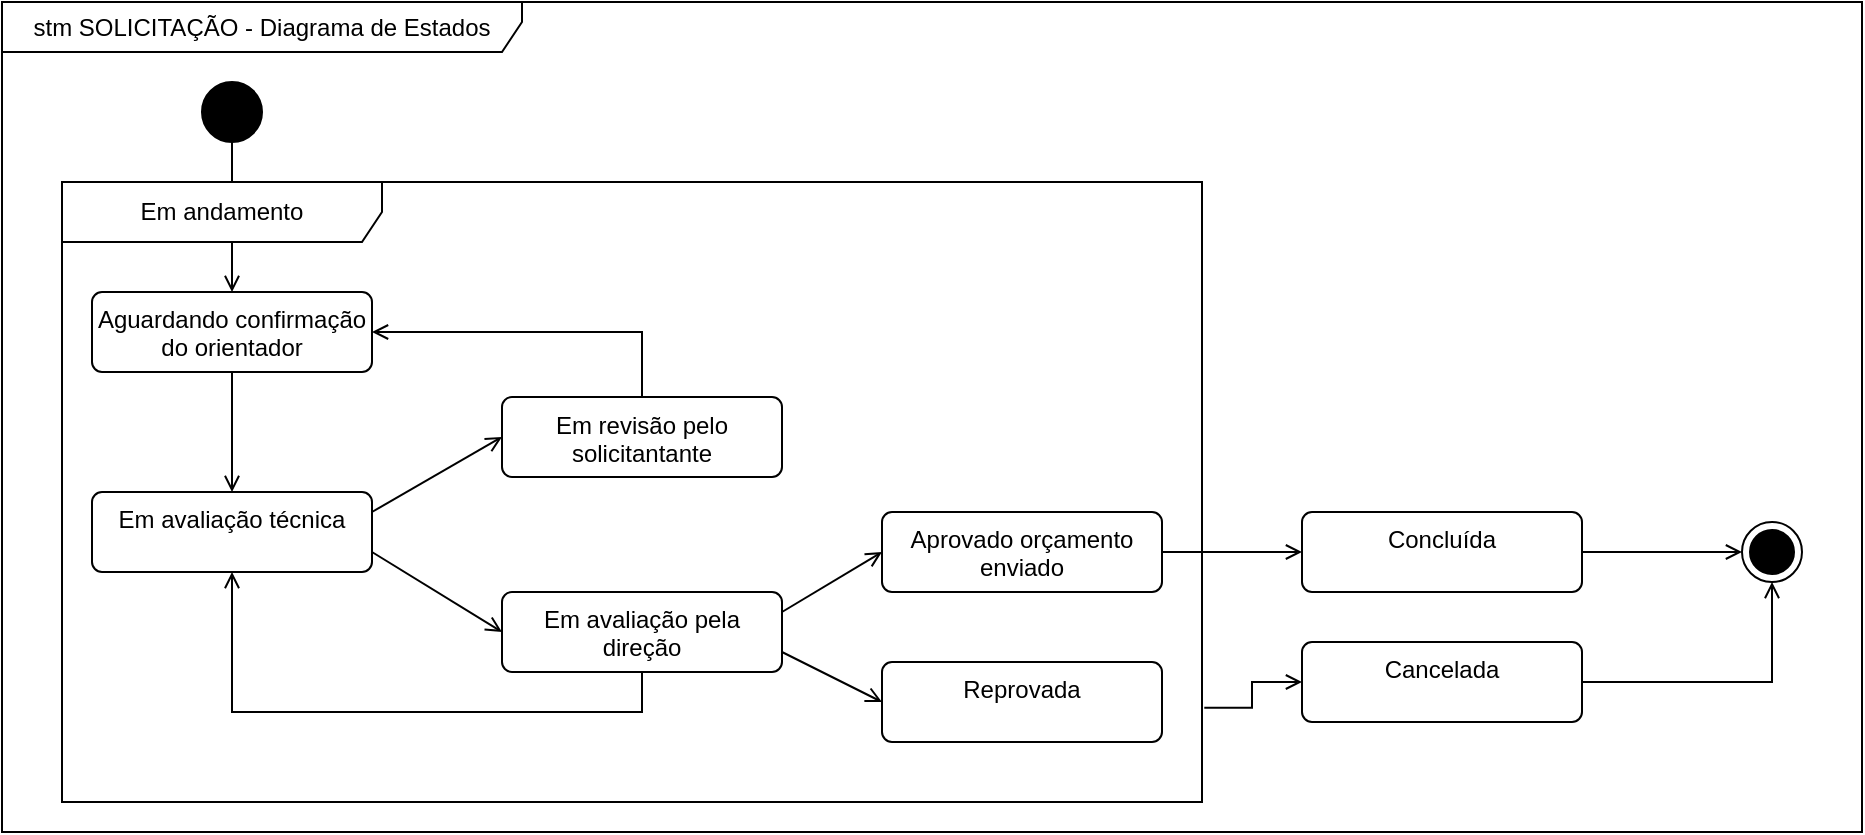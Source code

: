 <mxfile version="26.2.15">
  <diagram name="Página-1" id="T-kE6N22ADqD35Iw9dVv">
    <mxGraphModel dx="1426" dy="841" grid="1" gridSize="10" guides="1" tooltips="1" connect="1" arrows="1" fold="1" page="1" pageScale="1" pageWidth="1169" pageHeight="827" math="0" shadow="0">
      <root>
        <mxCell id="0" />
        <mxCell id="1" parent="0" />
        <mxCell id="XleyZmJoq9TdAEyXcStz-4" value="stm SOLICITAÇÃO - Diagrama de Estados" style="shape=umlFrame;whiteSpace=wrap;html=1;pointerEvents=0;recursiveResize=0;container=1;collapsible=0;width=260;height=25;" vertex="1" parent="1">
          <mxGeometry x="30" y="30" width="930" height="415" as="geometry" />
        </mxCell>
        <mxCell id="XleyZmJoq9TdAEyXcStz-6" style="edgeStyle=orthogonalEdgeStyle;rounded=0;orthogonalLoop=1;jettySize=auto;html=1;exitX=0.5;exitY=1;exitDx=0;exitDy=0;entryX=0.5;entryY=0;entryDx=0;entryDy=0;endArrow=open;endFill=0;" edge="1" parent="XleyZmJoq9TdAEyXcStz-4" source="XleyZmJoq9TdAEyXcStz-2" target="XleyZmJoq9TdAEyXcStz-5">
          <mxGeometry relative="1" as="geometry" />
        </mxCell>
        <mxCell id="XleyZmJoq9TdAEyXcStz-2" value="" style="ellipse;fillColor=strokeColor;html=1;" vertex="1" parent="XleyZmJoq9TdAEyXcStz-4">
          <mxGeometry x="100" y="40" width="30" height="30" as="geometry" />
        </mxCell>
        <mxCell id="XleyZmJoq9TdAEyXcStz-8" style="edgeStyle=orthogonalEdgeStyle;rounded=0;orthogonalLoop=1;jettySize=auto;html=1;exitX=0.5;exitY=1;exitDx=0;exitDy=0;entryX=0.5;entryY=0;entryDx=0;entryDy=0;endArrow=open;endFill=0;" edge="1" parent="XleyZmJoq9TdAEyXcStz-4" source="XleyZmJoq9TdAEyXcStz-5" target="XleyZmJoq9TdAEyXcStz-7">
          <mxGeometry relative="1" as="geometry" />
        </mxCell>
        <mxCell id="XleyZmJoq9TdAEyXcStz-5" value="Aguardando confirmação do orientador" style="html=1;align=center;verticalAlign=top;rounded=1;absoluteArcSize=1;arcSize=10;dashed=0;whiteSpace=wrap;" vertex="1" parent="XleyZmJoq9TdAEyXcStz-4">
          <mxGeometry x="45" y="145" width="140" height="40" as="geometry" />
        </mxCell>
        <mxCell id="XleyZmJoq9TdAEyXcStz-12" style="rounded=0;orthogonalLoop=1;jettySize=auto;html=1;exitX=1;exitY=0.25;exitDx=0;exitDy=0;entryX=0;entryY=0.5;entryDx=0;entryDy=0;endArrow=open;endFill=0;" edge="1" parent="XleyZmJoq9TdAEyXcStz-4" source="XleyZmJoq9TdAEyXcStz-7" target="XleyZmJoq9TdAEyXcStz-11">
          <mxGeometry relative="1" as="geometry" />
        </mxCell>
        <mxCell id="XleyZmJoq9TdAEyXcStz-14" style="rounded=0;orthogonalLoop=1;jettySize=auto;html=1;exitX=1;exitY=0.75;exitDx=0;exitDy=0;entryX=0;entryY=0.5;entryDx=0;entryDy=0;endArrow=open;endFill=0;" edge="1" parent="XleyZmJoq9TdAEyXcStz-4" source="XleyZmJoq9TdAEyXcStz-7" target="XleyZmJoq9TdAEyXcStz-10">
          <mxGeometry relative="1" as="geometry" />
        </mxCell>
        <mxCell id="XleyZmJoq9TdAEyXcStz-7" value="Em avaliação técnica" style="html=1;align=center;verticalAlign=top;rounded=1;absoluteArcSize=1;arcSize=10;dashed=0;whiteSpace=wrap;" vertex="1" parent="XleyZmJoq9TdAEyXcStz-4">
          <mxGeometry x="45" y="245" width="140" height="40" as="geometry" />
        </mxCell>
        <mxCell id="XleyZmJoq9TdAEyXcStz-18" style="rounded=0;orthogonalLoop=1;jettySize=auto;html=1;exitX=1;exitY=0.25;exitDx=0;exitDy=0;entryX=0;entryY=0.5;entryDx=0;entryDy=0;endArrow=open;endFill=0;" edge="1" parent="XleyZmJoq9TdAEyXcStz-4" source="XleyZmJoq9TdAEyXcStz-10" target="XleyZmJoq9TdAEyXcStz-16">
          <mxGeometry relative="1" as="geometry" />
        </mxCell>
        <mxCell id="XleyZmJoq9TdAEyXcStz-19" style="rounded=0;orthogonalLoop=1;jettySize=auto;html=1;exitX=1;exitY=0.75;exitDx=0;exitDy=0;entryX=0;entryY=0.5;entryDx=0;entryDy=0;endArrow=open;endFill=0;" edge="1" parent="XleyZmJoq9TdAEyXcStz-4" source="XleyZmJoq9TdAEyXcStz-10" target="XleyZmJoq9TdAEyXcStz-17">
          <mxGeometry relative="1" as="geometry" />
        </mxCell>
        <mxCell id="XleyZmJoq9TdAEyXcStz-24" style="edgeStyle=orthogonalEdgeStyle;rounded=0;orthogonalLoop=1;jettySize=auto;html=1;exitX=0.5;exitY=1;exitDx=0;exitDy=0;entryX=0.5;entryY=1;entryDx=0;entryDy=0;endArrow=open;endFill=0;" edge="1" parent="XleyZmJoq9TdAEyXcStz-4" source="XleyZmJoq9TdAEyXcStz-10" target="XleyZmJoq9TdAEyXcStz-7">
          <mxGeometry relative="1" as="geometry" />
        </mxCell>
        <mxCell id="XleyZmJoq9TdAEyXcStz-10" value="Em avaliação pela direção" style="html=1;align=center;verticalAlign=top;rounded=1;absoluteArcSize=1;arcSize=10;dashed=0;whiteSpace=wrap;" vertex="1" parent="XleyZmJoq9TdAEyXcStz-4">
          <mxGeometry x="250" y="295" width="140" height="40" as="geometry" />
        </mxCell>
        <mxCell id="XleyZmJoq9TdAEyXcStz-15" style="edgeStyle=orthogonalEdgeStyle;rounded=0;orthogonalLoop=1;jettySize=auto;html=1;exitX=0.5;exitY=0;exitDx=0;exitDy=0;entryX=1;entryY=0.5;entryDx=0;entryDy=0;endArrow=open;endFill=0;" edge="1" parent="XleyZmJoq9TdAEyXcStz-4" source="XleyZmJoq9TdAEyXcStz-11" target="XleyZmJoq9TdAEyXcStz-5">
          <mxGeometry relative="1" as="geometry" />
        </mxCell>
        <mxCell id="XleyZmJoq9TdAEyXcStz-11" value="Em revisão pelo solicitantante" style="html=1;align=center;verticalAlign=top;rounded=1;absoluteArcSize=1;arcSize=10;dashed=0;whiteSpace=wrap;" vertex="1" parent="XleyZmJoq9TdAEyXcStz-4">
          <mxGeometry x="250" y="197.5" width="140" height="40" as="geometry" />
        </mxCell>
        <mxCell id="XleyZmJoq9TdAEyXcStz-21" style="edgeStyle=orthogonalEdgeStyle;rounded=0;orthogonalLoop=1;jettySize=auto;html=1;exitX=1;exitY=0.5;exitDx=0;exitDy=0;entryX=0;entryY=0.5;entryDx=0;entryDy=0;endArrow=open;endFill=0;" edge="1" parent="XleyZmJoq9TdAEyXcStz-4" source="XleyZmJoq9TdAEyXcStz-16" target="XleyZmJoq9TdAEyXcStz-20">
          <mxGeometry relative="1" as="geometry" />
        </mxCell>
        <mxCell id="XleyZmJoq9TdAEyXcStz-16" value="Aprovado orçamento enviado" style="html=1;align=center;verticalAlign=top;rounded=1;absoluteArcSize=1;arcSize=10;dashed=0;whiteSpace=wrap;" vertex="1" parent="XleyZmJoq9TdAEyXcStz-4">
          <mxGeometry x="440" y="255" width="140" height="40" as="geometry" />
        </mxCell>
        <mxCell id="XleyZmJoq9TdAEyXcStz-17" value="Reprovada" style="html=1;align=center;verticalAlign=top;rounded=1;absoluteArcSize=1;arcSize=10;dashed=0;whiteSpace=wrap;" vertex="1" parent="XleyZmJoq9TdAEyXcStz-4">
          <mxGeometry x="440" y="330" width="140" height="40" as="geometry" />
        </mxCell>
        <mxCell id="XleyZmJoq9TdAEyXcStz-22" style="edgeStyle=orthogonalEdgeStyle;rounded=0;orthogonalLoop=1;jettySize=auto;html=1;exitX=1;exitY=0.5;exitDx=0;exitDy=0;entryX=0;entryY=0.5;entryDx=0;entryDy=0;endArrow=open;endFill=0;" edge="1" parent="XleyZmJoq9TdAEyXcStz-4" source="XleyZmJoq9TdAEyXcStz-20" target="XleyZmJoq9TdAEyXcStz-3">
          <mxGeometry relative="1" as="geometry" />
        </mxCell>
        <mxCell id="XleyZmJoq9TdAEyXcStz-20" value="Concluída" style="html=1;align=center;verticalAlign=top;rounded=1;absoluteArcSize=1;arcSize=10;dashed=0;whiteSpace=wrap;" vertex="1" parent="XleyZmJoq9TdAEyXcStz-4">
          <mxGeometry x="650" y="255" width="140" height="40" as="geometry" />
        </mxCell>
        <mxCell id="XleyZmJoq9TdAEyXcStz-3" value="" style="ellipse;html=1;shape=endState;fillColor=strokeColor;" vertex="1" parent="XleyZmJoq9TdAEyXcStz-4">
          <mxGeometry x="870" y="260" width="30" height="30" as="geometry" />
        </mxCell>
        <mxCell id="XleyZmJoq9TdAEyXcStz-25" value="Em andamento" style="shape=umlFrame;whiteSpace=wrap;html=1;pointerEvents=0;recursiveResize=0;container=1;collapsible=0;width=160;" vertex="1" parent="XleyZmJoq9TdAEyXcStz-4">
          <mxGeometry x="30" y="90" width="570" height="310" as="geometry" />
        </mxCell>
        <mxCell id="XleyZmJoq9TdAEyXcStz-35" style="edgeStyle=orthogonalEdgeStyle;rounded=0;orthogonalLoop=1;jettySize=auto;html=1;exitX=1;exitY=0.5;exitDx=0;exitDy=0;entryX=0.5;entryY=1;entryDx=0;entryDy=0;endArrow=open;endFill=0;" edge="1" parent="XleyZmJoq9TdAEyXcStz-4" source="XleyZmJoq9TdAEyXcStz-33" target="XleyZmJoq9TdAEyXcStz-3">
          <mxGeometry relative="1" as="geometry">
            <Array as="points">
              <mxPoint x="770" y="340" />
              <mxPoint x="865" y="340" />
            </Array>
          </mxGeometry>
        </mxCell>
        <mxCell id="XleyZmJoq9TdAEyXcStz-33" value="Cancelada" style="html=1;align=center;verticalAlign=top;rounded=1;absoluteArcSize=1;arcSize=10;dashed=0;whiteSpace=wrap;" vertex="1" parent="XleyZmJoq9TdAEyXcStz-4">
          <mxGeometry x="650" y="320" width="140" height="40" as="geometry" />
        </mxCell>
        <mxCell id="XleyZmJoq9TdAEyXcStz-32" style="edgeStyle=orthogonalEdgeStyle;rounded=0;orthogonalLoop=1;jettySize=auto;html=1;exitX=1.002;exitY=0.848;exitDx=0;exitDy=0;entryX=0;entryY=0.5;entryDx=0;entryDy=0;endArrow=open;endFill=0;exitPerimeter=0;" edge="1" parent="XleyZmJoq9TdAEyXcStz-4" source="XleyZmJoq9TdAEyXcStz-25" target="XleyZmJoq9TdAEyXcStz-33">
          <mxGeometry relative="1" as="geometry">
            <mxPoint x="570" y="275" as="sourcePoint" />
            <mxPoint x="630" y="275" as="targetPoint" />
          </mxGeometry>
        </mxCell>
      </root>
    </mxGraphModel>
  </diagram>
</mxfile>
